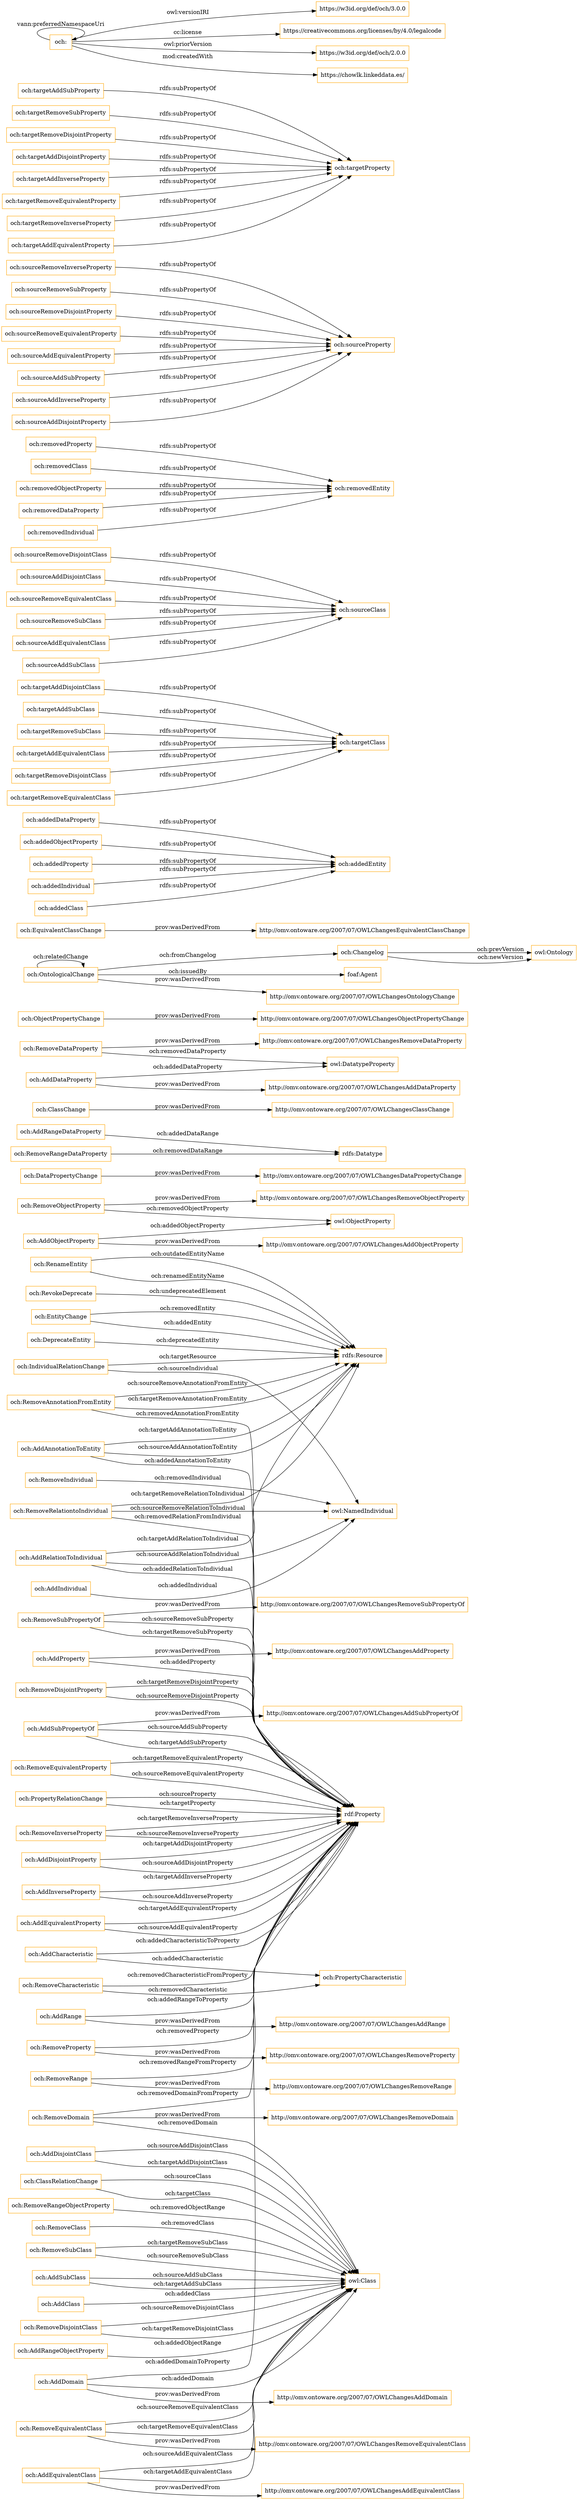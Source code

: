 digraph ar2dtool_diagram { 
rankdir=LR;
size="1501"
node [shape = rectangle, color="orange"]; "och:PropertyCharacteristic" "och:RemoveObjectProperty" "och:RemoveCharacteristic" "och:RemoveIndividual" "och:AddIndividual" "och:RemoveEquivalentProperty" "och:PropertyRelationChange" "och:AddRelationToIndividual" "och:DataPropertyChange" "rdfs:Datatype" "och:ClassChange" "och:RemoveClass" "och:AddSubClass" "och:AddClass" "och:RemoveDataProperty" "rdf:Property" "och:RenameEntity" "och:RemoveDisjointClass" "och:ObjectPropertyChange" "och:RevokeDeprecate" "och:EntityChange" "och:RemoveDisjointProperty" "owl:Ontology" "och:AddRangeObjectProperty" "och:AddProperty" "och:AddEquivalentClass" "och:AddCharacteristic" "och:RemoveInverseProperty" "och:RemoveEquivalentClass" "och:RemoveDomain" "och:AddDisjointProperty" "och:Changelog" "rdfs:Resource" "och:RemoveSubClass" "och:AddInverseProperty" "och:DeprecateEntity" "owl:ObjectProperty" "och:AddEquivalentProperty" "och:RemoveAnnotationFromEntity" "och:RemoveProperty" "och:AddDisjointClass" "foaf:Agent" "och:ClassRelationChange" "och:AddDataProperty" "och:AddAnnotationToEntity" "och:EquivalentClassChange" "och:IndividualRelationChange" "owl:Class" "och:AddObjectProperty" "och:RemoveRange" "och:RemoveSubPropertyOf" "och:AddDomain" "och:AddSubPropertyOf" "och:AddRange" "och:OntologicalChange" "och:AddRangeDataProperty" "och:RemoveRangeObjectProperty" "och:RemoveRangeDataProperty" "owl:DatatypeProperty" ; /*classes style*/
	"och:addedDataProperty" -> "och:addedEntity" [ label = "rdfs:subPropertyOf" ];
	"och:RemoveDomain" -> "http://omv.ontoware.org/2007/07/OWLChangesRemoveDomain" [ label = "prov:wasDerivedFrom" ];
	"och:targetAddDisjointClass" -> "och:targetClass" [ label = "rdfs:subPropertyOf" ];
	"och:sourceRemoveDisjointClass" -> "och:sourceClass" [ label = "rdfs:subPropertyOf" ];
	"och:removedProperty" -> "och:removedEntity" [ label = "rdfs:subPropertyOf" ];
	"och:sourceRemoveInverseProperty" -> "och:sourceProperty" [ label = "rdfs:subPropertyOf" ];
	"och:targetAddSubProperty" -> "och:targetProperty" [ label = "rdfs:subPropertyOf" ];
	"och:removedClass" -> "och:removedEntity" [ label = "rdfs:subPropertyOf" ];
	"och:targetAddSubClass" -> "och:targetClass" [ label = "rdfs:subPropertyOf" ];
	"och:RemoveDataProperty" -> "http://omv.ontoware.org/2007/07/OWLChangesRemoveDataProperty" [ label = "prov:wasDerivedFrom" ];
	"och:removedObjectProperty" -> "och:removedEntity" [ label = "rdfs:subPropertyOf" ];
	"och:targetRemoveSubProperty" -> "och:targetProperty" [ label = "rdfs:subPropertyOf" ];
	"och:AddObjectProperty" -> "http://omv.ontoware.org/2007/07/OWLChangesAddObjectProperty" [ label = "prov:wasDerivedFrom" ];
	"och:targetRemoveDisjointProperty" -> "och:targetProperty" [ label = "rdfs:subPropertyOf" ];
	"och:removedDataProperty" -> "och:removedEntity" [ label = "rdfs:subPropertyOf" ];
	"och:addedObjectProperty" -> "och:addedEntity" [ label = "rdfs:subPropertyOf" ];
	"och:targetRemoveSubClass" -> "och:targetClass" [ label = "rdfs:subPropertyOf" ];
	"och:targetAddDisjointProperty" -> "och:targetProperty" [ label = "rdfs:subPropertyOf" ];
	"och:targetAddInverseProperty" -> "och:targetProperty" [ label = "rdfs:subPropertyOf" ];
	"och:sourceRemoveSubProperty" -> "och:sourceProperty" [ label = "rdfs:subPropertyOf" ];
	"och:targetAddEquivalentClass" -> "och:targetClass" [ label = "rdfs:subPropertyOf" ];
	"och:sourceRemoveDisjointProperty" -> "och:sourceProperty" [ label = "rdfs:subPropertyOf" ];
	"och:sourceAddDisjointClass" -> "och:sourceClass" [ label = "rdfs:subPropertyOf" ];
	"och:OntologicalChange" -> "http://omv.ontoware.org/2007/07/OWLChangesOntologyChange" [ label = "prov:wasDerivedFrom" ];
	"och:targetRemoveEquivalentProperty" -> "och:targetProperty" [ label = "rdfs:subPropertyOf" ];
	"och:targetRemoveInverseProperty" -> "och:targetProperty" [ label = "rdfs:subPropertyOf" ];
	"och:sourceRemoveEquivalentClass" -> "och:sourceClass" [ label = "rdfs:subPropertyOf" ];
	"och:AddDataProperty" -> "http://omv.ontoware.org/2007/07/OWLChangesAddDataProperty" [ label = "prov:wasDerivedFrom" ];
	"och:RemoveEquivalentClass" -> "http://omv.ontoware.org/2007/07/OWLChangesRemoveEquivalentClass" [ label = "prov:wasDerivedFrom" ];
	"och:sourceRemoveEquivalentProperty" -> "och:sourceProperty" [ label = "rdfs:subPropertyOf" ];
	"och:RemoveRange" -> "http://omv.ontoware.org/2007/07/OWLChangesRemoveRange" [ label = "prov:wasDerivedFrom" ];
	"och:sourceAddEquivalentProperty" -> "och:sourceProperty" [ label = "rdfs:subPropertyOf" ];
	"och:sourceRemoveSubClass" -> "och:sourceClass" [ label = "rdfs:subPropertyOf" ];
	"och:RemoveProperty" -> "http://omv.ontoware.org/2007/07/OWLChangesRemoveProperty" [ label = "prov:wasDerivedFrom" ];
	"och:AddEquivalentClass" -> "http://omv.ontoware.org/2007/07/OWLChangesAddEquivalentClass" [ label = "prov:wasDerivedFrom" ];
	"och:targetAddEquivalentProperty" -> "och:targetProperty" [ label = "rdfs:subPropertyOf" ];
	"och:targetRemoveDisjointClass" -> "och:targetClass" [ label = "rdfs:subPropertyOf" ];
	"och:DataPropertyChange" -> "http://omv.ontoware.org/2007/07/OWLChangesDataPropertyChange" [ label = "prov:wasDerivedFrom" ];
	"och:sourceAddSubProperty" -> "och:sourceProperty" [ label = "rdfs:subPropertyOf" ];
	"och:sourceAddInverseProperty" -> "och:sourceProperty" [ label = "rdfs:subPropertyOf" ];
	"och:sourceAddEquivalentClass" -> "och:sourceClass" [ label = "rdfs:subPropertyOf" ];
	"och:targetRemoveEquivalentClass" -> "och:targetClass" [ label = "rdfs:subPropertyOf" ];
	"och:RemoveObjectProperty" -> "http://omv.ontoware.org/2007/07/OWLChangesRemoveObjectProperty" [ label = "prov:wasDerivedFrom" ];
	"och:addedProperty" -> "och:addedEntity" [ label = "rdfs:subPropertyOf" ];
	"och:sourceAddDisjointProperty" -> "och:sourceProperty" [ label = "rdfs:subPropertyOf" ];
	"och:AddSubPropertyOf" -> "http://omv.ontoware.org/2007/07/OWLChangesAddSubPropertyOf" [ label = "prov:wasDerivedFrom" ];
	"och:" -> "https://w3id.org/def/och/3.0.0" [ label = "owl:versionIRI" ];
	"och:" -> "https://creativecommons.org/licenses/by/4.0/legalcode" [ label = "cc:license" ];
	"och:" -> "https://w3id.org/def/och/2.0.0" [ label = "owl:priorVersion" ];
	"och:" -> "https://chowlk.linkeddata.es/" [ label = "mod:createdWith" ];
	"och:" -> "och:" [ label = "vann:preferredNamespaceUri" ];
	"och:AddProperty" -> "http://omv.ontoware.org/2007/07/OWLChangesAddProperty" [ label = "prov:wasDerivedFrom" ];
	"och:addedIndividual" -> "och:addedEntity" [ label = "rdfs:subPropertyOf" ];
	"och:ClassChange" -> "http://omv.ontoware.org/2007/07/OWLChangesClassChange" [ label = "prov:wasDerivedFrom" ];
	"och:AddRange" -> "http://omv.ontoware.org/2007/07/OWLChangesAddRange" [ label = "prov:wasDerivedFrom" ];
	"och:RemoveSubPropertyOf" -> "http://omv.ontoware.org/2007/07/OWLChangesRemoveSubPropertyOf" [ label = "prov:wasDerivedFrom" ];
	"och:sourceAddSubClass" -> "och:sourceClass" [ label = "rdfs:subPropertyOf" ];
	"och:AddDomain" -> "http://omv.ontoware.org/2007/07/OWLChangesAddDomain" [ label = "prov:wasDerivedFrom" ];
	"och:ObjectPropertyChange" -> "http://omv.ontoware.org/2007/07/OWLChangesObjectPropertyChange" [ label = "prov:wasDerivedFrom" ];
	"och:addedClass" -> "och:addedEntity" [ label = "rdfs:subPropertyOf" ];
	"och:EquivalentClassChange" -> "http://omv.ontoware.org/2007/07/OWLChangesEquivalentClassChange" [ label = "prov:wasDerivedFrom" ];
	"och:removedIndividual" -> "och:removedEntity" [ label = "rdfs:subPropertyOf" ];
	"och:AddSubPropertyOf" -> "rdf:Property" [ label = "och:sourceAddSubProperty" ];
	"och:RemoveRangeObjectProperty" -> "owl:Class" [ label = "och:removedObjectRange" ];
	"och:RemoveProperty" -> "rdf:Property" [ label = "och:removedProperty" ];
	"och:AddInverseProperty" -> "rdf:Property" [ label = "och:sourceAddInverseProperty" ];
	"och:Changelog" -> "owl:Ontology" [ label = "och:prevVersion" ];
	"och:RemoveSubPropertyOf" -> "rdf:Property" [ label = "och:targetRemoveSubProperty" ];
	"och:RenameEntity" -> "rdfs:Resource" [ label = "och:outdatedEntityName" ];
	"och:PropertyRelationChange" -> "rdf:Property" [ label = "och:targetProperty" ];
	"och:OntologicalChange" -> "och:OntologicalChange" [ label = "och:relatedChange" ];
	"och:EntityChange" -> "rdfs:Resource" [ label = "och:removedEntity" ];
	"och:AddDisjointClass" -> "owl:Class" [ label = "och:sourceAddDisjointClass" ];
	"och:AddEquivalentProperty" -> "rdf:Property" [ label = "och:sourceAddEquivalentProperty" ];
	"och:RemoveCharacteristic" -> "rdf:Property" [ label = "och:removedCharacteristicFromProperty" ];
	"och:AddClass" -> "owl:Class" [ label = "och:addedClass" ];
	"och:RemoveDomain" -> "owl:Class" [ label = "och:removedDomain" ];
	"och:RemoveDomain" -> "rdf:Property" [ label = "och:removedDomainFromProperty" ];
	"och:AddAnnotationToEntity" -> "rdfs:Resource" [ label = "och:targetAddAnnotationToEntity" ];
	"och:RemoveDataProperty" -> "owl:DatatypeProperty" [ label = "och:removedDataProperty" ];
	"och:RemoveInverseProperty" -> "rdf:Property" [ label = "och:targetRemoveInverseProperty" ];
	"och:RemoveRange" -> "rdf:Property" [ label = "och:removedRangeFromProperty" ];
	"och:AddEquivalentClass" -> "owl:Class" [ label = "och:targetAddEquivalentClass" ];
	"och:RemoveObjectProperty" -> "owl:ObjectProperty" [ label = "och:removedObjectProperty" ];
	"och:AddRelationToIndividual" -> "rdf:Property" [ label = "och:addedRelationToIndividual" ];
	"och:IndividualRelationChange" -> "owl:NamedIndividual" [ label = "och:sourceIndividual" ];
	"och:RemoveRelationtoIndividual" -> "owl:NamedIndividual" [ label = "och:sourceRemoveRelationToIndividual" ];
	"och:RemoveEquivalentProperty" -> "rdf:Property" [ label = "och:targetRemoveEquivalentProperty" ];
	"och:RemoveRelationtoIndividual" -> "rdf:Property" [ label = "och:removedRelationFromIndividual" ];
	"och:AddRangeDataProperty" -> "rdfs:Datatype" [ label = "och:addedDataRange" ];
	"och:AddDisjointProperty" -> "rdf:Property" [ label = "och:targetAddDisjointProperty" ];
	"och:AddEquivalentClass" -> "owl:Class" [ label = "och:sourceAddEquivalentClass" ];
	"och:AddRelationToIndividual" -> "rdfs:Resource" [ label = "och:targetAddRelationToIndividual" ];
	"och:PropertyRelationChange" -> "rdf:Property" [ label = "och:sourceProperty" ];
	"och:OntologicalChange" -> "och:Changelog" [ label = "och:fromChangelog" ];
	"och:AddRangeObjectProperty" -> "owl:Class" [ label = "och:addedObjectRange" ];
	"och:AddSubClass" -> "owl:Class" [ label = "och:sourceAddSubClass" ];
	"och:RemoveEquivalentClass" -> "owl:Class" [ label = "och:sourceRemoveEquivalentClass" ];
	"och:RemoveRelationtoIndividual" -> "rdfs:Resource" [ label = "och:targetRemoveRelationToIndividual" ];
	"och:IndividualRelationChange" -> "rdfs:Resource" [ label = "och:targetResource" ];
	"och:RemoveDisjointClass" -> "owl:Class" [ label = "och:sourceRemoveDisjointClass" ];
	"och:RemoveDisjointProperty" -> "rdf:Property" [ label = "och:targetRemoveDisjointProperty" ];
	"och:AddEquivalentProperty" -> "rdf:Property" [ label = "och:targetAddEquivalentProperty" ];
	"och:AddAnnotationToEntity" -> "rdf:Property" [ label = "och:addedAnnotationToEntity" ];
	"och:RemoveEquivalentProperty" -> "rdf:Property" [ label = "och:sourceRemoveEquivalentProperty" ];
	"och:RemoveAnnotationFromEntity" -> "rdfs:Resource" [ label = "och:targetRemoveAnnotationFromEntity" ];
	"och:RemoveClass" -> "owl:Class" [ label = "och:removedClass" ];
	"och:RemoveRangeDataProperty" -> "rdfs:Datatype" [ label = "och:removedDataRange" ];
	"och:RemoveDisjointClass" -> "owl:Class" [ label = "och:targetRemoveDisjointClass" ];
	"och:AddIndividual" -> "owl:NamedIndividual" [ label = "och:addedIndividual" ];
	"och:AddProperty" -> "rdf:Property" [ label = "och:addedProperty" ];
	"och:AddDomain" -> "rdf:Property" [ label = "och:addedDomainToProperty" ];
	"och:Changelog" -> "owl:Ontology" [ label = "och:newVersion" ];
	"och:EntityChange" -> "rdfs:Resource" [ label = "och:addedEntity" ];
	"och:ClassRelationChange" -> "owl:Class" [ label = "och:sourceClass" ];
	"och:ClassRelationChange" -> "owl:Class" [ label = "och:targetClass" ];
	"och:RemoveSubClass" -> "owl:Class" [ label = "och:targetRemoveSubClass" ];
	"och:AddDomain" -> "owl:Class" [ label = "och:addedDomain" ];
	"och:AddRange" -> "rdf:Property" [ label = "och:addedRangeToProperty" ];
	"och:RemoveAnnotationFromEntity" -> "rdfs:Resource" [ label = "och:sourceRemoveAnnotationFromEntity" ];
	"och:AddAnnotationToEntity" -> "rdfs:Resource" [ label = "och:sourceAddAnnotationToEntity" ];
	"och:RemoveSubPropertyOf" -> "rdf:Property" [ label = "och:sourceRemoveSubProperty" ];
	"och:RemoveSubClass" -> "owl:Class" [ label = "och:sourceRemoveSubClass" ];
	"och:RemoveDisjointProperty" -> "rdf:Property" [ label = "och:sourceRemoveDisjointProperty" ];
	"och:RemoveAnnotationFromEntity" -> "rdf:Property" [ label = "och:removedAnnotationFromEntity" ];
	"och:AddDisjointClass" -> "owl:Class" [ label = "och:targetAddDisjointClass" ];
	"och:RemoveCharacteristic" -> "och:PropertyCharacteristic" [ label = "och:removedCharacteristic" ];
	"och:AddRelationToIndividual" -> "owl:NamedIndividual" [ label = "och:sourceAddRelationToIndividual" ];
	"och:AddCharacteristic" -> "rdf:Property" [ label = "och:addedCharacteristicToProperty" ];
	"och:AddInverseProperty" -> "rdf:Property" [ label = "och:targetAddInverseProperty" ];
	"och:RemoveEquivalentClass" -> "owl:Class" [ label = "och:targetRemoveEquivalentClass" ];
	"och:AddDataProperty" -> "owl:DatatypeProperty" [ label = "och:addedDataProperty" ];
	"och:DeprecateEntity" -> "rdfs:Resource" [ label = "och:deprecatedEntity" ];
	"och:RevokeDeprecate" -> "rdfs:Resource" [ label = "och:undeprecatedElement" ];
	"och:RemoveInverseProperty" -> "rdf:Property" [ label = "och:sourceRemoveInverseProperty" ];
	"och:RemoveIndividual" -> "owl:NamedIndividual" [ label = "och:removedIndividual" ];
	"och:AddCharacteristic" -> "och:PropertyCharacteristic" [ label = "och:addedCharacteristic" ];
	"och:AddDisjointProperty" -> "rdf:Property" [ label = "och:sourceAddDisjointProperty" ];
	"och:OntologicalChange" -> "foaf:Agent" [ label = "och:issuedBy" ];
	"och:AddSubPropertyOf" -> "rdf:Property" [ label = "och:targetAddSubProperty" ];
	"och:AddSubClass" -> "owl:Class" [ label = "och:targetAddSubClass" ];
	"och:AddObjectProperty" -> "owl:ObjectProperty" [ label = "och:addedObjectProperty" ];
	"och:RenameEntity" -> "rdfs:Resource" [ label = "och:renamedEntityName" ];

}
